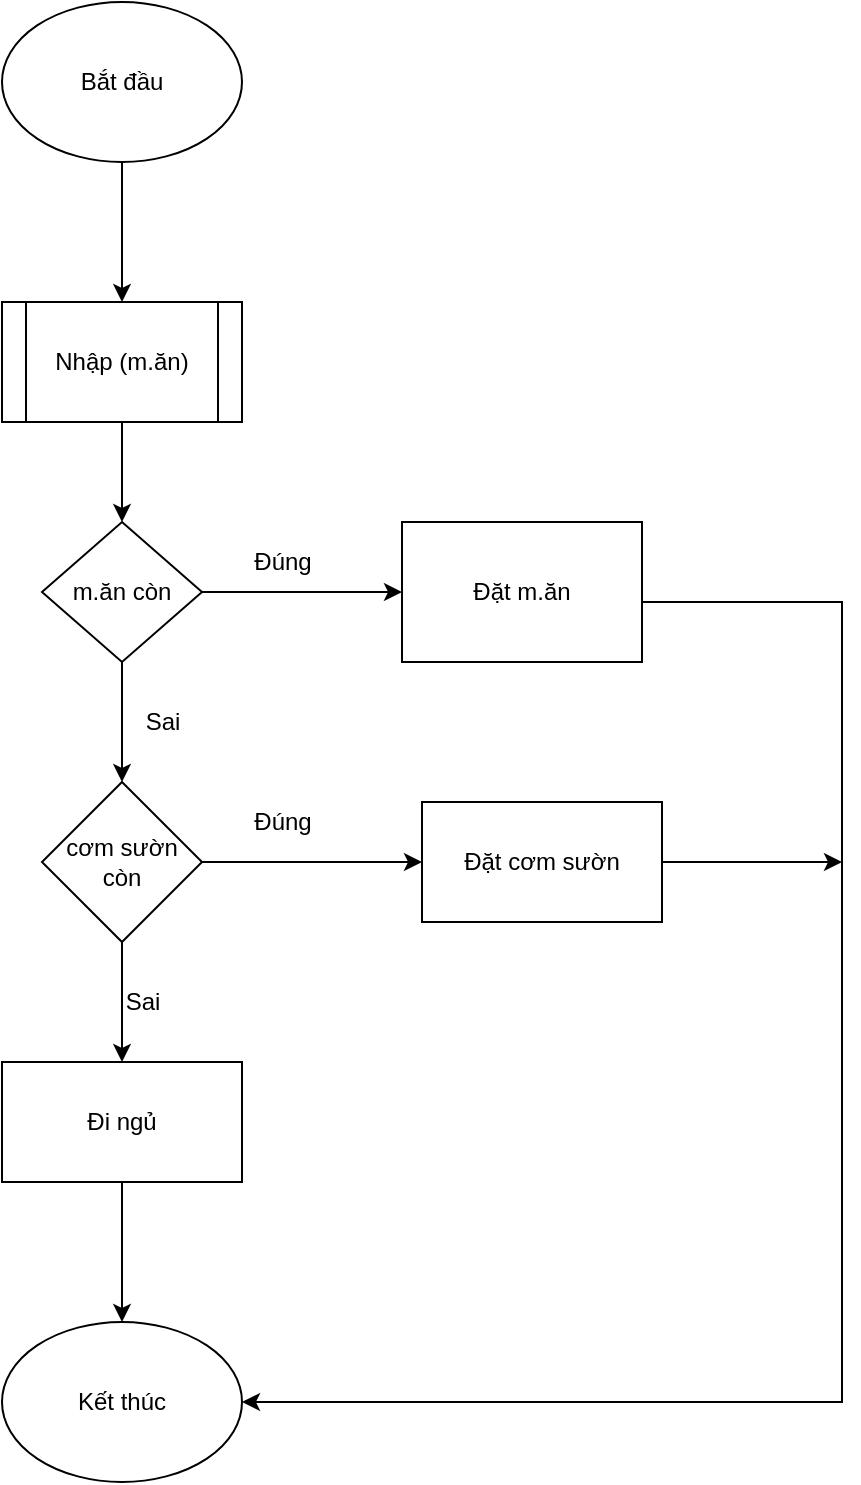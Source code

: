 <mxfile version="18.0.6" type="device"><diagram id="njIamdxUdZ_O-1GGHEdN" name="Page-1"><mxGraphModel dx="1422" dy="794" grid="1" gridSize="10" guides="1" tooltips="1" connect="1" arrows="1" fold="1" page="1" pageScale="1" pageWidth="850" pageHeight="1100" math="0" shadow="0"><root><mxCell id="0"/><mxCell id="1" parent="0"/><mxCell id="A37gRcxYmsuebxdckEzm-3" style="edgeStyle=orthogonalEdgeStyle;rounded=0;orthogonalLoop=1;jettySize=auto;html=1;exitX=0.5;exitY=1;exitDx=0;exitDy=0;entryX=0.5;entryY=0;entryDx=0;entryDy=0;" edge="1" parent="1" source="A37gRcxYmsuebxdckEzm-1" target="A37gRcxYmsuebxdckEzm-2"><mxGeometry relative="1" as="geometry"/></mxCell><mxCell id="A37gRcxYmsuebxdckEzm-1" value="Bắt đầu" style="ellipse;whiteSpace=wrap;html=1;" vertex="1" parent="1"><mxGeometry x="340" y="60" width="120" height="80" as="geometry"/></mxCell><mxCell id="A37gRcxYmsuebxdckEzm-10" style="edgeStyle=orthogonalEdgeStyle;rounded=0;orthogonalLoop=1;jettySize=auto;html=1;" edge="1" parent="1" source="A37gRcxYmsuebxdckEzm-2" target="A37gRcxYmsuebxdckEzm-4"><mxGeometry relative="1" as="geometry"/></mxCell><mxCell id="A37gRcxYmsuebxdckEzm-2" value="Nhập (m.ăn)" style="shape=process;whiteSpace=wrap;html=1;backgroundOutline=1;" vertex="1" parent="1"><mxGeometry x="340" y="210" width="120" height="60" as="geometry"/></mxCell><mxCell id="A37gRcxYmsuebxdckEzm-12" style="edgeStyle=orthogonalEdgeStyle;rounded=0;orthogonalLoop=1;jettySize=auto;html=1;entryX=0.5;entryY=0;entryDx=0;entryDy=0;" edge="1" parent="1" source="A37gRcxYmsuebxdckEzm-4" target="A37gRcxYmsuebxdckEzm-6"><mxGeometry relative="1" as="geometry"/></mxCell><mxCell id="A37gRcxYmsuebxdckEzm-22" style="edgeStyle=orthogonalEdgeStyle;rounded=0;orthogonalLoop=1;jettySize=auto;html=1;entryX=0;entryY=0.5;entryDx=0;entryDy=0;" edge="1" parent="1" source="A37gRcxYmsuebxdckEzm-4" target="A37gRcxYmsuebxdckEzm-5"><mxGeometry relative="1" as="geometry"/></mxCell><mxCell id="A37gRcxYmsuebxdckEzm-4" value="m.ăn còn" style="rhombus;whiteSpace=wrap;html=1;" vertex="1" parent="1"><mxGeometry x="360" y="320" width="80" height="70" as="geometry"/></mxCell><mxCell id="A37gRcxYmsuebxdckEzm-14" style="edgeStyle=orthogonalEdgeStyle;rounded=0;orthogonalLoop=1;jettySize=auto;html=1;exitX=1;exitY=0.5;exitDx=0;exitDy=0;entryX=1;entryY=0.5;entryDx=0;entryDy=0;" edge="1" parent="1" source="A37gRcxYmsuebxdckEzm-5" target="A37gRcxYmsuebxdckEzm-9"><mxGeometry relative="1" as="geometry"><mxPoint x="560" y="760" as="targetPoint"/><Array as="points"><mxPoint x="660" y="360"/><mxPoint x="760" y="360"/><mxPoint x="760" y="760"/></Array></mxGeometry></mxCell><mxCell id="A37gRcxYmsuebxdckEzm-5" value="Đặt m.ăn" style="rounded=0;whiteSpace=wrap;html=1;" vertex="1" parent="1"><mxGeometry x="540" y="320" width="120" height="70" as="geometry"/></mxCell><mxCell id="A37gRcxYmsuebxdckEzm-13" style="edgeStyle=orthogonalEdgeStyle;rounded=0;orthogonalLoop=1;jettySize=auto;html=1;exitX=1;exitY=0.5;exitDx=0;exitDy=0;entryX=0;entryY=0.5;entryDx=0;entryDy=0;" edge="1" parent="1" source="A37gRcxYmsuebxdckEzm-6" target="A37gRcxYmsuebxdckEzm-7"><mxGeometry relative="1" as="geometry"/></mxCell><mxCell id="A37gRcxYmsuebxdckEzm-16" style="edgeStyle=orthogonalEdgeStyle;rounded=0;orthogonalLoop=1;jettySize=auto;html=1;exitX=0.5;exitY=1;exitDx=0;exitDy=0;entryX=0.5;entryY=0;entryDx=0;entryDy=0;" edge="1" parent="1" source="A37gRcxYmsuebxdckEzm-6" target="A37gRcxYmsuebxdckEzm-8"><mxGeometry relative="1" as="geometry"/></mxCell><mxCell id="A37gRcxYmsuebxdckEzm-6" value="cơm sườn còn" style="rhombus;whiteSpace=wrap;html=1;" vertex="1" parent="1"><mxGeometry x="360" y="450" width="80" height="80" as="geometry"/></mxCell><mxCell id="A37gRcxYmsuebxdckEzm-27" style="edgeStyle=orthogonalEdgeStyle;rounded=0;orthogonalLoop=1;jettySize=auto;html=1;" edge="1" parent="1" source="A37gRcxYmsuebxdckEzm-7"><mxGeometry relative="1" as="geometry"><mxPoint x="760" y="490" as="targetPoint"/></mxGeometry></mxCell><mxCell id="A37gRcxYmsuebxdckEzm-7" value="Đặt cơm sườn" style="rounded=0;whiteSpace=wrap;html=1;" vertex="1" parent="1"><mxGeometry x="550" y="460" width="120" height="60" as="geometry"/></mxCell><mxCell id="A37gRcxYmsuebxdckEzm-17" style="edgeStyle=orthogonalEdgeStyle;rounded=0;orthogonalLoop=1;jettySize=auto;html=1;exitX=0.5;exitY=1;exitDx=0;exitDy=0;entryX=0.5;entryY=0;entryDx=0;entryDy=0;" edge="1" parent="1" source="A37gRcxYmsuebxdckEzm-8" target="A37gRcxYmsuebxdckEzm-9"><mxGeometry relative="1" as="geometry"/></mxCell><mxCell id="A37gRcxYmsuebxdckEzm-8" value="Đi ngủ" style="rounded=0;whiteSpace=wrap;html=1;" vertex="1" parent="1"><mxGeometry x="340" y="590" width="120" height="60" as="geometry"/></mxCell><mxCell id="A37gRcxYmsuebxdckEzm-9" value="Kết thúc" style="ellipse;whiteSpace=wrap;html=1;" vertex="1" parent="1"><mxGeometry x="340" y="720" width="120" height="80" as="geometry"/></mxCell><mxCell id="A37gRcxYmsuebxdckEzm-28" value="Đúng" style="text;html=1;align=center;verticalAlign=middle;resizable=0;points=[];autosize=1;strokeColor=none;fillColor=none;" vertex="1" parent="1"><mxGeometry x="460" y="330" width="40" height="20" as="geometry"/></mxCell><mxCell id="A37gRcxYmsuebxdckEzm-29" value="Sai" style="text;html=1;align=center;verticalAlign=middle;resizable=0;points=[];autosize=1;strokeColor=none;fillColor=none;" vertex="1" parent="1"><mxGeometry x="405" y="410" width="30" height="20" as="geometry"/></mxCell><mxCell id="A37gRcxYmsuebxdckEzm-30" value="Đúng" style="text;html=1;align=center;verticalAlign=middle;resizable=0;points=[];autosize=1;strokeColor=none;fillColor=none;" vertex="1" parent="1"><mxGeometry x="460" y="460" width="40" height="20" as="geometry"/></mxCell><mxCell id="A37gRcxYmsuebxdckEzm-31" value="Sai" style="text;html=1;align=center;verticalAlign=middle;resizable=0;points=[];autosize=1;strokeColor=none;fillColor=none;" vertex="1" parent="1"><mxGeometry x="395" y="550" width="30" height="20" as="geometry"/></mxCell></root></mxGraphModel></diagram></mxfile>